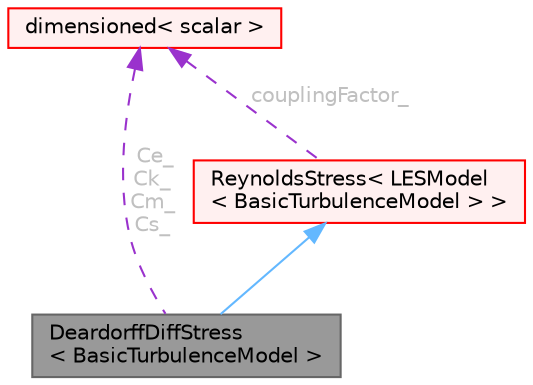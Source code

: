 digraph "DeardorffDiffStress&lt; BasicTurbulenceModel &gt;"
{
 // LATEX_PDF_SIZE
  bgcolor="transparent";
  edge [fontname=Helvetica,fontsize=10,labelfontname=Helvetica,labelfontsize=10];
  node [fontname=Helvetica,fontsize=10,shape=box,height=0.2,width=0.4];
  Node1 [id="Node000001",label="DeardorffDiffStress\l\< BasicTurbulenceModel \>",height=0.2,width=0.4,color="gray40", fillcolor="grey60", style="filled", fontcolor="black",tooltip="Differential SGS Stress Equation Model for incompressible and compressible flows."];
  Node2 -> Node1 [id="edge1_Node000001_Node000002",dir="back",color="steelblue1",style="solid",tooltip=" "];
  Node2 [id="Node000002",label="ReynoldsStress\< LESModel\l\< BasicTurbulenceModel \> \>",height=0.2,width=0.4,color="red", fillcolor="#FFF0F0", style="filled",URL="$classFoam_1_1ReynoldsStress.html",tooltip=" "];
  Node12 -> Node2 [id="edge2_Node000002_Node000012",dir="back",color="darkorchid3",style="dashed",tooltip=" ",label=" couplingFactor_",fontcolor="grey" ];
  Node12 [id="Node000012",label="dimensioned\< scalar \>",height=0.2,width=0.4,color="red", fillcolor="#FFF0F0", style="filled",URL="$classFoam_1_1dimensioned.html",tooltip=" "];
  Node12 -> Node1 [id="edge3_Node000001_Node000012",dir="back",color="darkorchid3",style="dashed",tooltip=" ",label=" Ce_\nCk_\nCm_\nCs_",fontcolor="grey" ];
}
